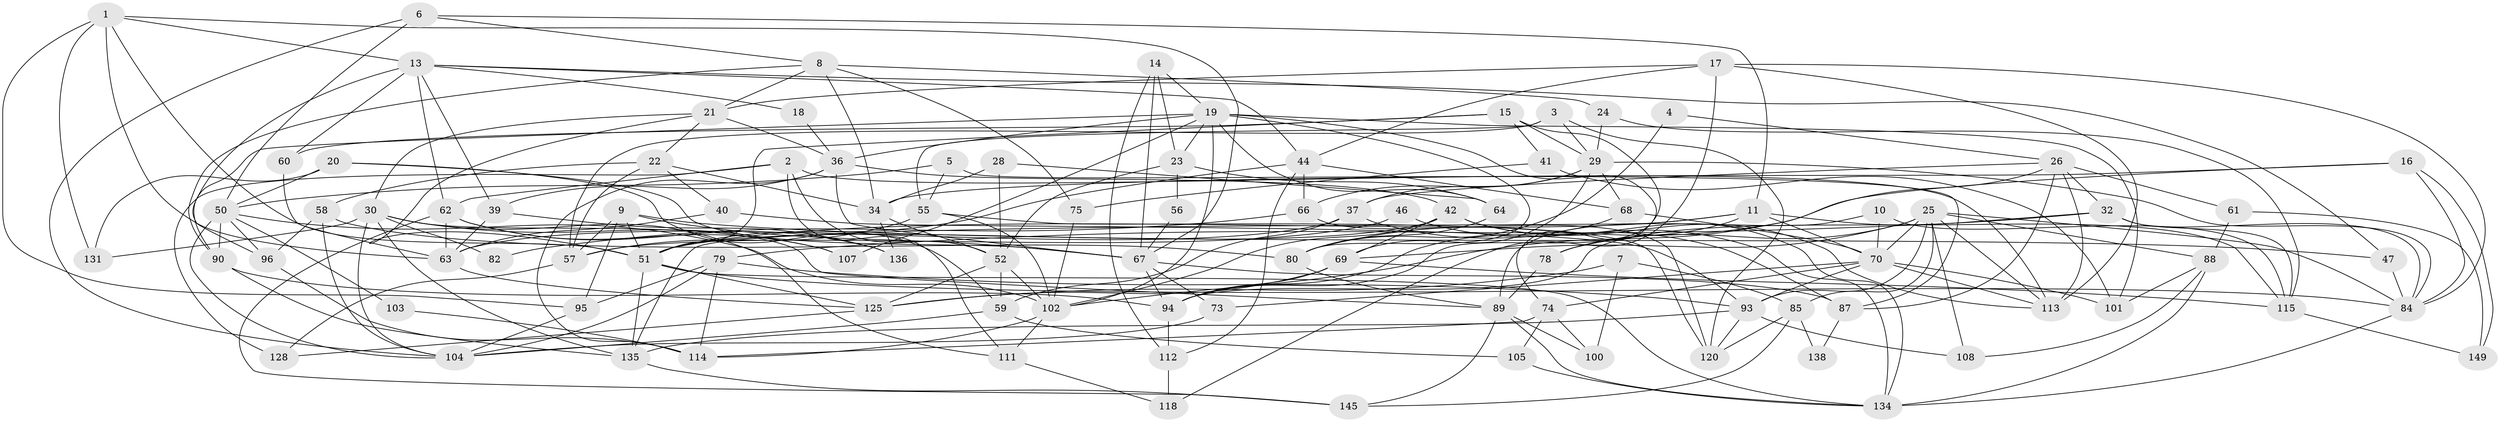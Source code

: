 // Generated by graph-tools (version 1.1) at 2025/52/02/27/25 19:52:02]
// undirected, 98 vertices, 243 edges
graph export_dot {
graph [start="1"]
  node [color=gray90,style=filled];
  1 [super="+130"];
  2 [super="+12"];
  3 [super="+83"];
  4;
  5;
  6;
  7;
  8 [super="+49"];
  9 [super="+146"];
  10;
  11 [super="+72"];
  13 [super="+33"];
  14;
  15;
  16;
  17 [super="+48"];
  18;
  19 [super="+31"];
  20 [super="+43"];
  21 [super="+53"];
  22;
  23;
  24;
  25 [super="+133"];
  26 [super="+27"];
  28;
  29 [super="+35"];
  30 [super="+141"];
  32 [super="+81"];
  34 [super="+65"];
  36 [super="+38"];
  37 [super="+54"];
  39;
  40;
  41;
  42 [super="+91"];
  44 [super="+45"];
  46;
  47;
  50 [super="+124"];
  51 [super="+122"];
  52 [super="+71"];
  55 [super="+121"];
  56;
  57 [super="+116"];
  58;
  59;
  60 [super="+110"];
  61;
  62 [super="+77"];
  63 [super="+98"];
  64 [super="+126"];
  66;
  67 [super="+119"];
  68 [super="+76"];
  69;
  70 [super="+99"];
  73;
  74 [super="+147"];
  75;
  78;
  79 [super="+86"];
  80 [super="+97"];
  82;
  84 [super="+140"];
  85 [super="+92"];
  87 [super="+106"];
  88;
  89 [super="+123"];
  90 [super="+142"];
  93 [super="+127"];
  94 [super="+132"];
  95;
  96;
  100;
  101;
  102 [super="+109"];
  103;
  104 [super="+144"];
  105;
  107;
  108;
  111;
  112 [super="+143"];
  113 [super="+117"];
  114;
  115 [super="+129"];
  118;
  120;
  125 [super="+148"];
  128;
  131;
  134 [super="+137"];
  135 [super="+139"];
  136;
  138;
  145;
  149;
  1 -- 95;
  1 -- 63;
  1 -- 51;
  1 -- 67;
  1 -- 131;
  1 -- 13;
  2 -- 111;
  2 -- 128;
  2 -- 52;
  2 -- 62;
  2 -- 113;
  3 -- 120;
  3 -- 29;
  3 -- 57;
  3 -- 55;
  4 -- 80;
  4 -- 26;
  5 -- 50;
  5 -- 87;
  5 -- 55;
  6 -- 104;
  6 -- 11;
  6 -- 8;
  6 -- 50;
  7 -- 100;
  7 -- 125;
  7 -- 85;
  8 -- 75;
  8 -- 34;
  8 -- 90;
  8 -- 21;
  8 -- 24;
  9 -- 51;
  9 -- 67;
  9 -- 57;
  9 -- 95;
  9 -- 47;
  10 -- 70;
  10 -- 89;
  10 -- 115;
  11 -- 70;
  11 -- 78;
  11 -- 51;
  11 -- 115;
  11 -- 135;
  13 -- 39;
  13 -- 96;
  13 -- 18;
  13 -- 47;
  13 -- 44;
  13 -- 62;
  13 -- 60;
  14 -- 23;
  14 -- 67;
  14 -- 19;
  14 -- 112;
  15 -- 41;
  15 -- 60;
  15 -- 51;
  15 -- 29;
  15 -- 94;
  16 -- 34;
  16 -- 149;
  16 -- 80;
  16 -- 84;
  17 -- 21;
  17 -- 118;
  17 -- 44;
  17 -- 113;
  17 -- 84;
  18 -- 36;
  19 -- 90;
  19 -- 102;
  19 -- 64;
  19 -- 101;
  19 -- 107;
  19 -- 80;
  19 -- 23;
  19 -- 36;
  19 -- 74;
  20 -- 67;
  20 -- 50;
  20 -- 59;
  20 -- 131;
  21 -- 22;
  21 -- 51;
  21 -- 30;
  21 -- 36;
  22 -- 57 [weight=2];
  22 -- 34;
  22 -- 40;
  22 -- 58;
  23 -- 52;
  23 -- 56;
  23 -- 64;
  24 -- 29;
  24 -- 115;
  25 -- 108;
  25 -- 93;
  25 -- 113;
  25 -- 84;
  25 -- 69;
  25 -- 70;
  25 -- 88;
  25 -- 78;
  25 -- 85;
  26 -- 102;
  26 -- 32;
  26 -- 113;
  26 -- 61;
  26 -- 87;
  26 -- 37;
  28 -- 64;
  28 -- 52;
  28 -- 34;
  29 -- 84;
  29 -- 37;
  29 -- 66;
  29 -- 69;
  29 -- 68;
  30 -- 131;
  30 -- 89;
  30 -- 82;
  30 -- 135 [weight=2];
  30 -- 104;
  30 -- 107;
  30 -- 111;
  32 -- 84;
  32 -- 115;
  32 -- 79;
  32 -- 94;
  34 -- 136;
  34 -- 52;
  36 -- 39;
  36 -- 67;
  36 -- 42;
  36 -- 114;
  37 -- 59;
  37 -- 87 [weight=2];
  37 -- 63;
  39 -- 136;
  39 -- 63;
  40 -- 93;
  40 -- 63;
  41 -- 101;
  41 -- 75;
  42 -- 134;
  42 -- 51;
  42 -- 113;
  42 -- 69;
  42 -- 102;
  44 -- 66;
  44 -- 51;
  44 -- 112;
  44 -- 68;
  46 -- 134;
  46 -- 57;
  47 -- 84;
  50 -- 104;
  50 -- 102;
  50 -- 96;
  50 -- 103;
  50 -- 90;
  51 -- 134;
  51 -- 135;
  51 -- 125;
  51 -- 84;
  52 -- 59;
  52 -- 102;
  52 -- 125;
  55 -- 120;
  55 -- 57;
  55 -- 102;
  56 -- 67;
  57 -- 128;
  58 -- 96;
  58 -- 80;
  58 -- 104;
  59 -- 105;
  59 -- 104;
  60 -- 63;
  61 -- 149;
  61 -- 88;
  62 -- 107;
  62 -- 145;
  62 -- 136;
  62 -- 63;
  63 -- 125;
  64 -- 80;
  66 -- 120;
  66 -- 82;
  67 -- 94;
  67 -- 87;
  67 -- 73;
  68 -- 70;
  68 -- 94;
  69 -- 115;
  69 -- 125;
  69 -- 94;
  70 -- 74;
  70 -- 73;
  70 -- 113;
  70 -- 101;
  70 -- 93;
  73 -- 104;
  74 -- 105;
  74 -- 100;
  74 -- 114;
  75 -- 102;
  78 -- 89;
  79 -- 114;
  79 -- 104;
  79 -- 93;
  79 -- 95;
  80 -- 89;
  84 -- 134;
  85 -- 120;
  85 -- 145;
  85 -- 138;
  87 -- 138;
  88 -- 101;
  88 -- 108;
  88 -- 134;
  89 -- 100;
  89 -- 145;
  89 -- 134;
  90 -- 94;
  90 -- 135;
  93 -- 108;
  93 -- 120;
  93 -- 135;
  94 -- 112;
  95 -- 104;
  96 -- 114;
  102 -- 114;
  102 -- 111;
  103 -- 114;
  105 -- 134;
  111 -- 118;
  112 -- 118;
  115 -- 149;
  125 -- 128;
  135 -- 145;
}

